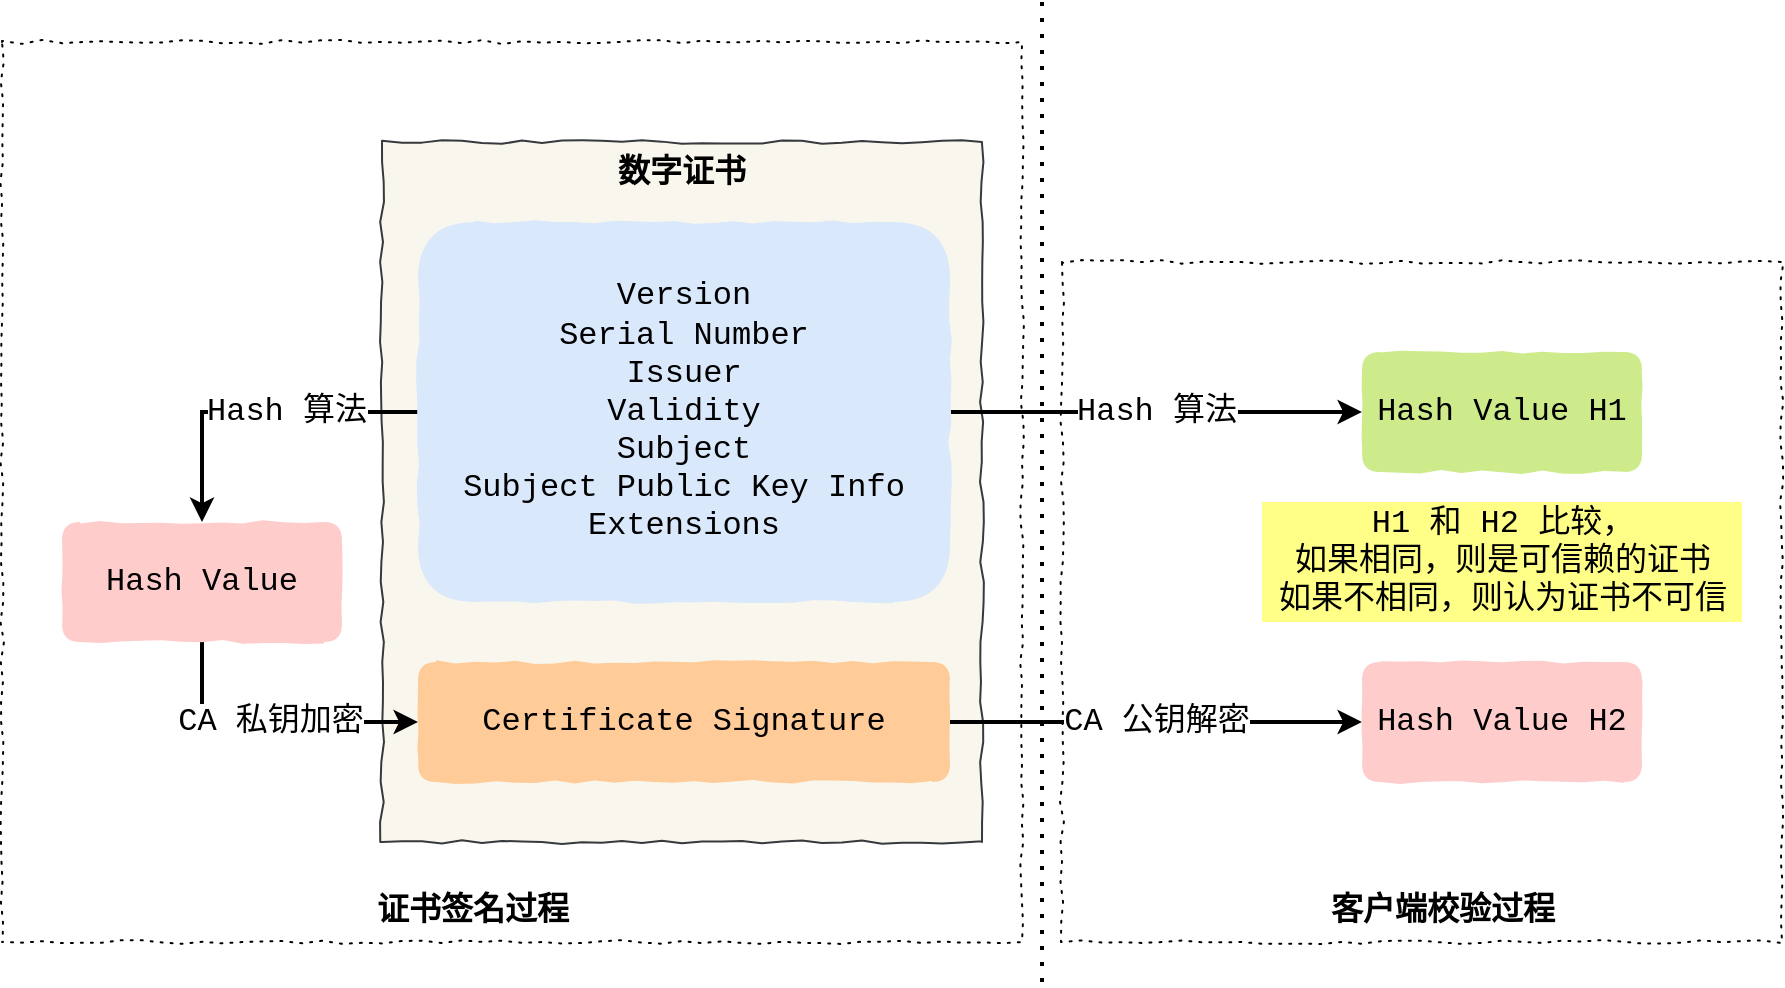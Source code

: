 <mxfile version="13.9.9" type="github">
  <diagram id="gcg6w3xiNMAC09HztKAG" name="第 1 页">
    <mxGraphModel dx="1426" dy="825" grid="1" gridSize="10" guides="1" tooltips="1" connect="1" arrows="1" fold="1" page="1" pageScale="1" pageWidth="827" pageHeight="1169" math="0" shadow="0">
      <root>
        <mxCell id="0" />
        <mxCell id="1" parent="0" />
        <mxCell id="hyPgy05SgEA319AVart2-19" value="" style="rounded=0;whiteSpace=wrap;html=1;shadow=0;comic=1;sketch=0;fontFamily=Courier New;fontSize=16;align=center;dashed=1;dashPattern=1 4;" vertex="1" parent="1">
          <mxGeometry x="170" y="160" width="510" height="450" as="geometry" />
        </mxCell>
        <mxCell id="hyPgy05SgEA319AVart2-18" value="" style="rounded=0;whiteSpace=wrap;html=1;shadow=0;comic=1;sketch=0;fontFamily=Courier New;fontSize=16;align=center;dashed=1;dashPattern=1 4;" vertex="1" parent="1">
          <mxGeometry x="700" y="270" width="360" height="340" as="geometry" />
        </mxCell>
        <mxCell id="hyPgy05SgEA319AVart2-16" value="" style="endArrow=none;dashed=1;html=1;dashPattern=1 3;strokeWidth=2;fontFamily=Courier New;fontSize=16;fontColor=#000000;" edge="1" parent="1">
          <mxGeometry width="50" height="50" relative="1" as="geometry">
            <mxPoint x="690" y="630" as="sourcePoint" />
            <mxPoint x="690" y="140" as="targetPoint" />
          </mxGeometry>
        </mxCell>
        <mxCell id="hyPgy05SgEA319AVart2-3" value="&lt;b&gt;数字证书&lt;/b&gt;" style="rounded=0;whiteSpace=wrap;html=1;shadow=0;comic=1;sketch=0;fontFamily=Courier New;fontSize=16;align=center;horizontal=1;verticalAlign=top;fillColor=#f9f7ed;strokeColor=#36393d;" vertex="1" parent="1">
          <mxGeometry x="360" y="210" width="300" height="350" as="geometry" />
        </mxCell>
        <mxCell id="hyPgy05SgEA319AVart2-5" value="Hash 算法" style="edgeStyle=orthogonalEdgeStyle;rounded=0;orthogonalLoop=1;jettySize=auto;html=1;entryX=0.5;entryY=0;entryDx=0;entryDy=0;strokeWidth=2;fontFamily=Courier New;fontSize=16;fontColor=#000000;" edge="1" parent="1" source="hyPgy05SgEA319AVart2-1" target="hyPgy05SgEA319AVart2-4">
          <mxGeometry x="-0.193" relative="1" as="geometry">
            <Array as="points">
              <mxPoint x="270" y="345" />
            </Array>
            <mxPoint as="offset" />
          </mxGeometry>
        </mxCell>
        <mxCell id="hyPgy05SgEA319AVart2-11" value="Hash 算法" style="edgeStyle=orthogonalEdgeStyle;rounded=0;orthogonalLoop=1;jettySize=auto;html=1;strokeWidth=2;fontFamily=Courier New;fontSize=16;fontColor=#000000;" edge="1" parent="1" source="hyPgy05SgEA319AVart2-1" target="hyPgy05SgEA319AVart2-7">
          <mxGeometry relative="1" as="geometry" />
        </mxCell>
        <mxCell id="hyPgy05SgEA319AVart2-1" value="&lt;div style=&quot;overflow: auto ; margin-top: 0px ; margin-bottom: 0px ; font-size: 16px&quot; class=&quot;newpage&quot;&gt;&lt;span&gt;Version&lt;/span&gt;&lt;/div&gt;&lt;div style=&quot;overflow: auto ; margin-top: 0px ; margin-bottom: 0px ; font-size: 16px&quot; class=&quot;newpage&quot;&gt;&lt;span&gt;Serial Number&lt;/span&gt;&lt;/div&gt;&lt;div style=&quot;overflow: auto ; margin-top: 0px ; margin-bottom: 0px ; font-size: 16px&quot; class=&quot;newpage&quot;&gt;&lt;span&gt;Issuer&lt;/span&gt;&lt;/div&gt;&lt;div style=&quot;overflow: auto ; margin-top: 0px ; margin-bottom: 0px ; font-size: 16px&quot; class=&quot;newpage&quot;&gt;&lt;span&gt;Validity&lt;/span&gt;&lt;/div&gt;&lt;div style=&quot;overflow: auto ; margin-top: 0px ; margin-bottom: 0px ; font-size: 16px&quot; class=&quot;newpage&quot;&gt;&lt;span&gt;Subject&lt;/span&gt;&lt;/div&gt;&lt;div style=&quot;overflow: auto ; margin-top: 0px ; margin-bottom: 0px ; font-size: 16px&quot; class=&quot;newpage&quot;&gt;&lt;span&gt;Subject Public Key Info&lt;/span&gt;&lt;/div&gt;&lt;div style=&quot;overflow: auto ; margin-top: 0px ; margin-bottom: 0px ; font-size: 16px&quot; class=&quot;newpage&quot;&gt;&lt;span&gt;Extensions&lt;/span&gt;&lt;/div&gt;&lt;div style=&quot;overflow: auto ; margin-top: 0px ; margin-bottom: 0px ; font-size: 16px&quot; class=&quot;newpage&quot;&gt;&lt;font style=&quot;font-size: 16px&quot;&gt;&lt;/font&gt;&lt;/div&gt;" style="rounded=1;whiteSpace=wrap;html=1;sketch=0;shadow=0;comic=1;fontFamily=Courier New;labelBackgroundColor=none;fillColor=#dae8fc;fontSize=16;align=center;strokeColor=none;fontStyle=0" vertex="1" parent="1">
          <mxGeometry x="378" y="250" width="266" height="190" as="geometry" />
        </mxCell>
        <mxCell id="hyPgy05SgEA319AVart2-9" value="CA 公钥解密" style="edgeStyle=orthogonalEdgeStyle;rounded=0;orthogonalLoop=1;jettySize=auto;html=1;strokeWidth=2;fontFamily=Courier New;fontSize=16;fontColor=#000000;" edge="1" parent="1" source="hyPgy05SgEA319AVart2-2" target="hyPgy05SgEA319AVart2-8">
          <mxGeometry relative="1" as="geometry" />
        </mxCell>
        <mxCell id="hyPgy05SgEA319AVart2-2" value="&lt;div style=&quot;overflow: auto ; margin-top: 0px ; margin-bottom: 0px&quot; class=&quot;newpage&quot;&gt;&lt;span&gt;Certificate Signature&lt;/span&gt;&lt;br&gt;&lt;/div&gt;&lt;div style=&quot;overflow: auto ; margin-top: 0px ; margin-bottom: 0px ; font-size: 16px&quot; class=&quot;newpage&quot;&gt;&lt;font style=&quot;font-size: 16px&quot;&gt;&lt;/font&gt;&lt;/div&gt;" style="rounded=1;whiteSpace=wrap;html=1;sketch=0;shadow=0;comic=1;fontFamily=Courier New;labelBackgroundColor=none;fillColor=#ffcc99;fontSize=16;align=center;fontStyle=0;strokeColor=none;" vertex="1" parent="1">
          <mxGeometry x="378" y="470" width="266" height="60" as="geometry" />
        </mxCell>
        <mxCell id="hyPgy05SgEA319AVart2-6" value="CA 私钥加密" style="edgeStyle=orthogonalEdgeStyle;rounded=0;orthogonalLoop=1;jettySize=auto;html=1;strokeWidth=2;fontFamily=Courier New;fontSize=16;fontColor=#000000;exitX=0.5;exitY=1;exitDx=0;exitDy=0;entryX=0;entryY=0.5;entryDx=0;entryDy=0;" edge="1" parent="1" source="hyPgy05SgEA319AVart2-4" target="hyPgy05SgEA319AVart2-2">
          <mxGeometry relative="1" as="geometry" />
        </mxCell>
        <mxCell id="hyPgy05SgEA319AVart2-4" value="Hash Value" style="rounded=1;whiteSpace=wrap;html=1;sketch=0;shadow=0;comic=1;fontFamily=Courier New;labelBackgroundColor=none;fillColor=#ffcccc;fontSize=16;align=center;fontStyle=0;strokeColor=none;" vertex="1" parent="1">
          <mxGeometry x="200" y="400" width="140" height="60" as="geometry" />
        </mxCell>
        <mxCell id="hyPgy05SgEA319AVart2-7" value="Hash Value H1" style="rounded=1;whiteSpace=wrap;html=1;sketch=0;shadow=0;comic=1;fontFamily=Courier New;labelBackgroundColor=none;fillColor=#cdeb8b;fontSize=16;align=center;fontStyle=0;strokeColor=none;" vertex="1" parent="1">
          <mxGeometry x="850" y="315" width="140" height="60" as="geometry" />
        </mxCell>
        <mxCell id="hyPgy05SgEA319AVart2-8" value="Hash Value H2" style="rounded=1;whiteSpace=wrap;html=1;sketch=0;shadow=0;comic=1;fontFamily=Courier New;labelBackgroundColor=none;fillColor=#ffcccc;fontSize=16;align=center;fontStyle=0;strokeColor=none;" vertex="1" parent="1">
          <mxGeometry x="850" y="470" width="140" height="60" as="geometry" />
        </mxCell>
        <mxCell id="hyPgy05SgEA319AVart2-15" value="H1 和 H2 比较，&lt;br&gt;如果相同，则是可信赖的证书&lt;br&gt;如果不相同，则认为证书不可信" style="text;html=1;align=center;verticalAlign=middle;resizable=0;points=[];autosize=1;fontSize=16;fontFamily=Courier New;fillColor=#ffff88;" vertex="1" parent="1">
          <mxGeometry x="800" y="390" width="240" height="60" as="geometry" />
        </mxCell>
        <mxCell id="hyPgy05SgEA319AVart2-17" value="客户端校验过程" style="text;html=1;align=center;verticalAlign=middle;resizable=0;points=[];autosize=1;fontSize=16;fontFamily=Courier New;fontStyle=1" vertex="1" parent="1">
          <mxGeometry x="825" y="585" width="130" height="20" as="geometry" />
        </mxCell>
        <mxCell id="hyPgy05SgEA319AVart2-20" value="证书签名过程" style="text;html=1;align=center;verticalAlign=middle;resizable=0;points=[];autosize=1;fontSize=16;fontFamily=Courier New;fontStyle=1" vertex="1" parent="1">
          <mxGeometry x="350" y="585" width="110" height="20" as="geometry" />
        </mxCell>
      </root>
    </mxGraphModel>
  </diagram>
</mxfile>

